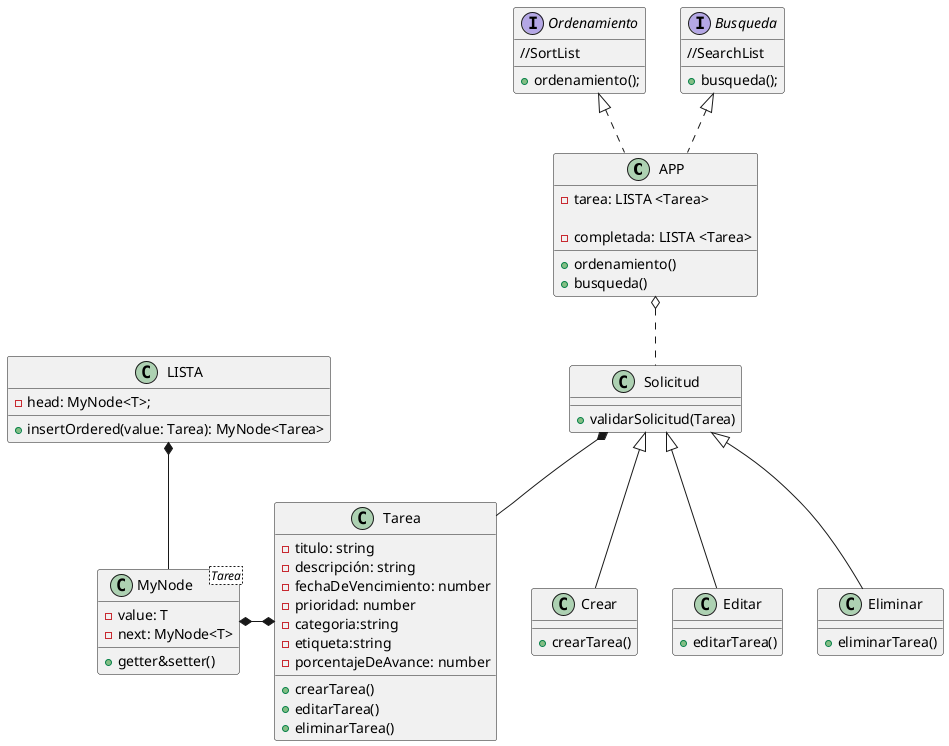 @startuml TaskerApp

class APP{
    - tarea: LISTA <Tarea>

    - completada: LISTA <Tarea>
    
    + ordenamiento()
    + busqueda()
}

class Solicitud {
    + validarSolicitud(Tarea)
}

'ver si es clase abstracta o anormal

class Tarea{
    - titulo: string
    - descripción: string
    - fechaDeVencimiento: number
    - prioridad: number
    - categoria:string
    - etiqueta:string
    - porcentajeDeAvance: number

    +crearTarea()
    +editarTarea()
    +eliminarTarea()

}

class Crear extends Solicitud{
    + crearTarea()
}

class Editar extends Solicitud{
    + editarTarea()
}

class Eliminar extends Solicitud{
    + eliminarTarea()
}

interface Busqueda{
    + busqueda();
        //SearchList

}

interface Ordenamiento{
    + ordenamiento();
        //SortList
}

class LISTA{
    - head: MyNode<T>;
    + insertOrdered(value: Tarea): MyNode<Tarea>
}

class MyNode<Tarea>{
    - value: T
    - next: MyNode<T>

    + getter&setter()

}

APP o.. Solicitud
APP .u.|> Busqueda
APP .u.|> Ordenamiento

Solicitud *-d- Tarea

LISTA *-- MyNode

Tarea *-l-* MyNode

@enduml

/*
Creación, edición y eliminación de tareas

Los usuarios deben poder añadir fácilmente nuevas tareas a la aplicación.

Las tareas deben tener la opción de incluir un título, una descripción,
una fecha de vencimiento, un nivel de prioridad y
cualquier etiqueta o categoría relevante.

Los usuarios deben poder editar las tareas existentes para modificar sus detalles,
cargar el porcentaje de avance(0, 25, 50, 75 o 100) o marcarlas como completadas.

La aplicación debe permitir a los usuarios eliminar las tareas que ya no sean relevantes.



Las tareas CREAR - EDITAR - ELIMINAR pasan por solicitud para usarse en Tarea

*/